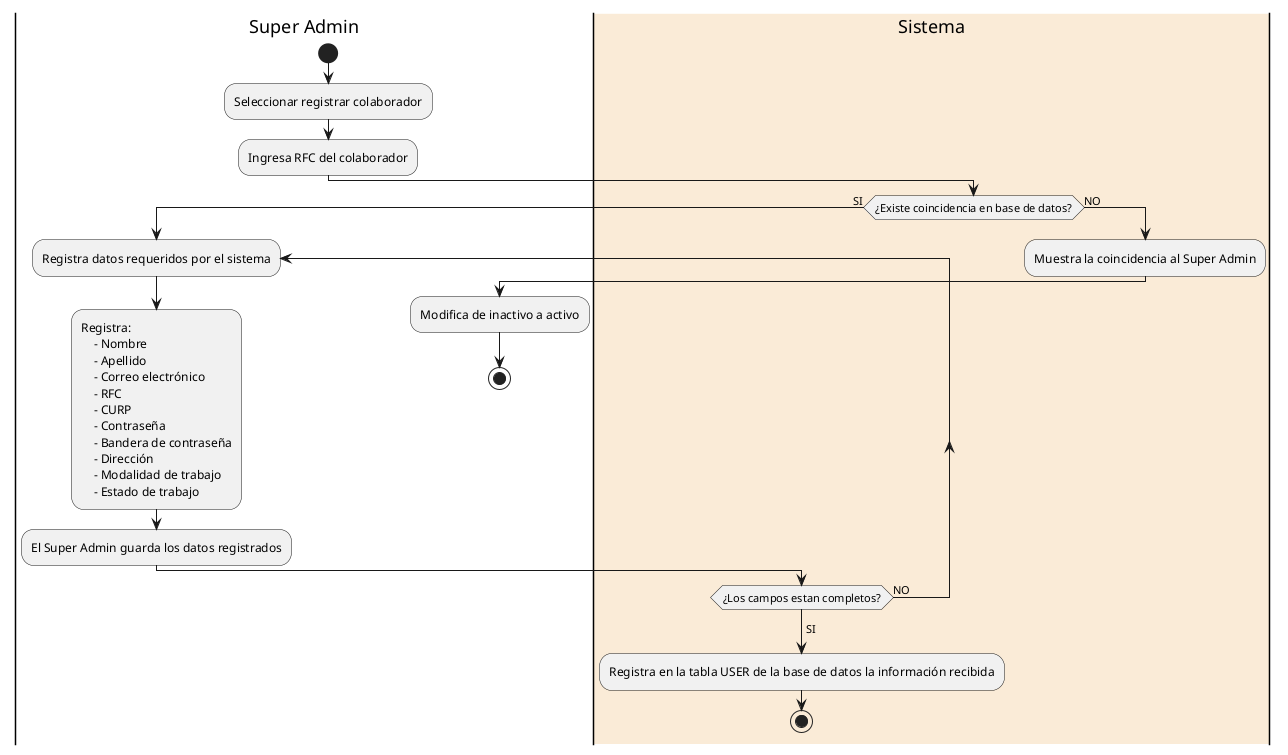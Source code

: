 @startuml CU02 - Superadmin registra alta de empleado
|Super Admin|
start
:Seleccionar registrar colaborador;
:Ingresa RFC del colaborador;
|#AntiqueWhite|Sistema|
if(¿Existe coincidencia en base de datos?) then 
->SI;
|Super Admin|
repeat:Registra datos requeridos por el sistema;
:Registra:
    - Nombre    
    - Apellido
    - Correo electrónico
    - RFC
    - CURP
    - Contraseña
    - Bandera de contraseña
    - Dirección
    - Modalidad de trabajo
    - Estado de trabajo;
:El Super Admin guarda los datos registrados;
|Sistema|
repeat while (¿Los campos estan completos?) is (NO)
->SI;
:Registra en la tabla USER de la base de datos la información recibida;
stop
else(NO)
:Muestra la coincidencia al Super Admin;
|Super Admin|
:Modifica de inactivo a activo;
stop

@enduml

